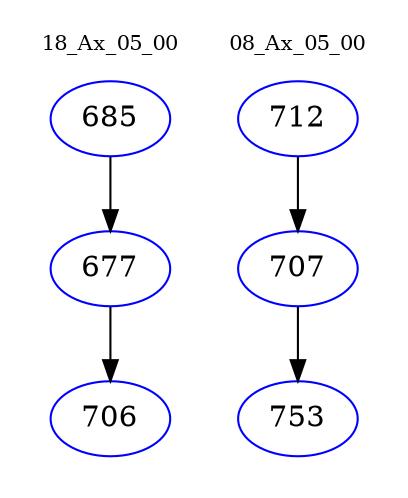digraph{
subgraph cluster_0 {
color = white
label = "18_Ax_05_00";
fontsize=10;
T0_685 [label="685", color="blue"]
T0_685 -> T0_677 [color="black"]
T0_677 [label="677", color="blue"]
T0_677 -> T0_706 [color="black"]
T0_706 [label="706", color="blue"]
}
subgraph cluster_1 {
color = white
label = "08_Ax_05_00";
fontsize=10;
T1_712 [label="712", color="blue"]
T1_712 -> T1_707 [color="black"]
T1_707 [label="707", color="blue"]
T1_707 -> T1_753 [color="black"]
T1_753 [label="753", color="blue"]
}
}
